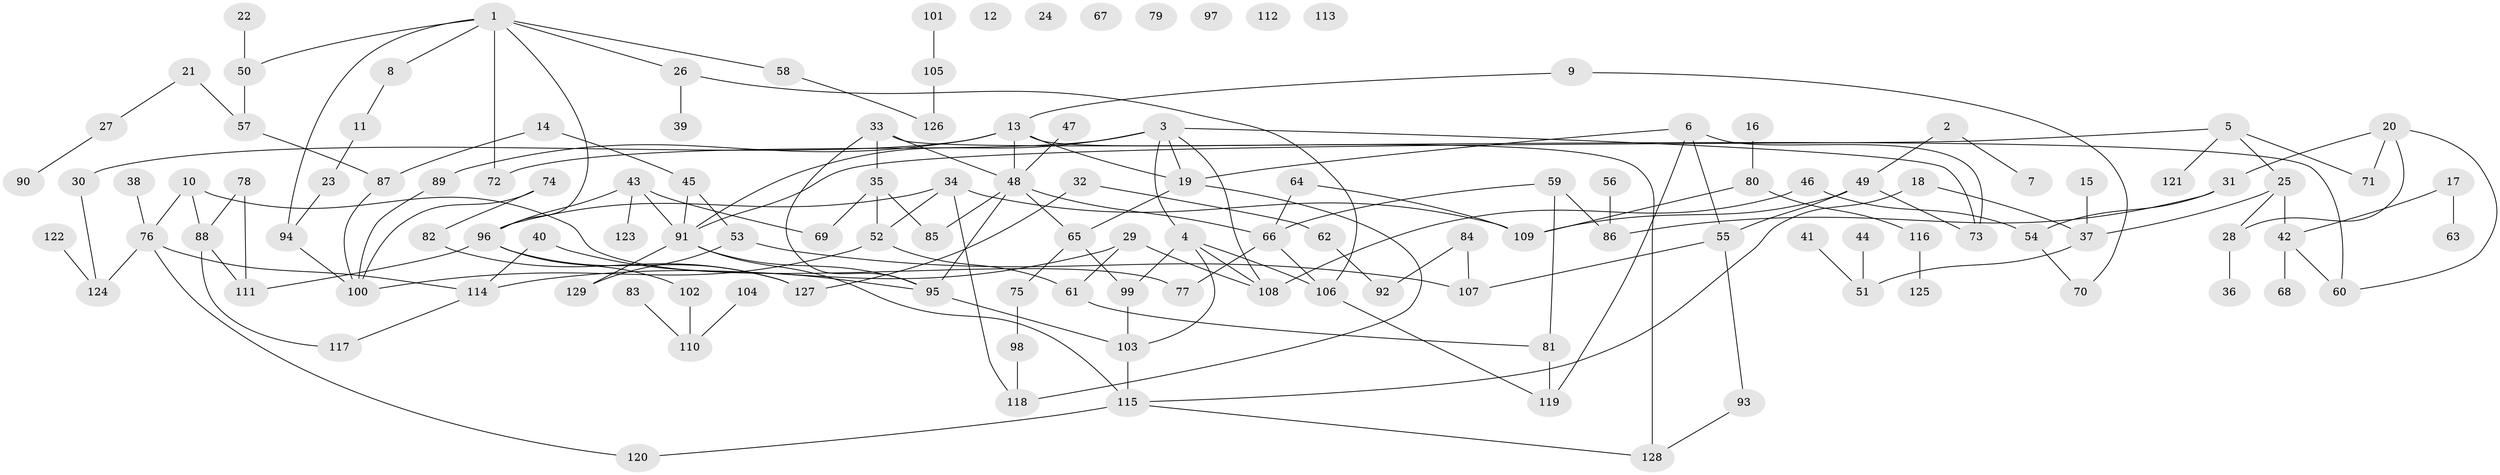 // coarse degree distribution, {7: 0.028169014084507043, 2: 0.3380281690140845, 11: 0.014084507042253521, 10: 0.014084507042253521, 4: 0.1267605633802817, 3: 0.23943661971830985, 6: 0.014084507042253521, 9: 0.014084507042253521, 8: 0.014084507042253521, 1: 0.15492957746478872, 12: 0.014084507042253521, 5: 0.028169014084507043}
// Generated by graph-tools (version 1.1) at 2025/48/03/04/25 22:48:24]
// undirected, 129 vertices, 170 edges
graph export_dot {
  node [color=gray90,style=filled];
  1;
  2;
  3;
  4;
  5;
  6;
  7;
  8;
  9;
  10;
  11;
  12;
  13;
  14;
  15;
  16;
  17;
  18;
  19;
  20;
  21;
  22;
  23;
  24;
  25;
  26;
  27;
  28;
  29;
  30;
  31;
  32;
  33;
  34;
  35;
  36;
  37;
  38;
  39;
  40;
  41;
  42;
  43;
  44;
  45;
  46;
  47;
  48;
  49;
  50;
  51;
  52;
  53;
  54;
  55;
  56;
  57;
  58;
  59;
  60;
  61;
  62;
  63;
  64;
  65;
  66;
  67;
  68;
  69;
  70;
  71;
  72;
  73;
  74;
  75;
  76;
  77;
  78;
  79;
  80;
  81;
  82;
  83;
  84;
  85;
  86;
  87;
  88;
  89;
  90;
  91;
  92;
  93;
  94;
  95;
  96;
  97;
  98;
  99;
  100;
  101;
  102;
  103;
  104;
  105;
  106;
  107;
  108;
  109;
  110;
  111;
  112;
  113;
  114;
  115;
  116;
  117;
  118;
  119;
  120;
  121;
  122;
  123;
  124;
  125;
  126;
  127;
  128;
  129;
  1 -- 8;
  1 -- 26;
  1 -- 50;
  1 -- 58;
  1 -- 72;
  1 -- 94;
  1 -- 96;
  2 -- 7;
  2 -- 49;
  3 -- 4;
  3 -- 19;
  3 -- 72;
  3 -- 73;
  3 -- 91;
  3 -- 108;
  4 -- 99;
  4 -- 103;
  4 -- 106;
  4 -- 108;
  5 -- 25;
  5 -- 71;
  5 -- 91;
  5 -- 121;
  6 -- 19;
  6 -- 55;
  6 -- 73;
  6 -- 119;
  8 -- 11;
  9 -- 13;
  9 -- 70;
  10 -- 76;
  10 -- 77;
  10 -- 88;
  11 -- 23;
  13 -- 19;
  13 -- 30;
  13 -- 48;
  13 -- 89;
  13 -- 128;
  14 -- 45;
  14 -- 87;
  15 -- 37;
  16 -- 80;
  17 -- 42;
  17 -- 63;
  18 -- 37;
  18 -- 115;
  19 -- 65;
  19 -- 118;
  20 -- 28;
  20 -- 31;
  20 -- 60;
  20 -- 71;
  21 -- 27;
  21 -- 57;
  22 -- 50;
  23 -- 94;
  25 -- 28;
  25 -- 37;
  25 -- 42;
  26 -- 39;
  26 -- 106;
  27 -- 90;
  28 -- 36;
  29 -- 61;
  29 -- 108;
  29 -- 114;
  30 -- 124;
  31 -- 54;
  31 -- 86;
  32 -- 62;
  32 -- 127;
  33 -- 35;
  33 -- 48;
  33 -- 60;
  33 -- 95;
  34 -- 52;
  34 -- 96;
  34 -- 109;
  34 -- 118;
  35 -- 52;
  35 -- 69;
  35 -- 85;
  37 -- 51;
  38 -- 76;
  40 -- 95;
  40 -- 114;
  41 -- 51;
  42 -- 60;
  42 -- 68;
  43 -- 69;
  43 -- 91;
  43 -- 96;
  43 -- 123;
  44 -- 51;
  45 -- 53;
  45 -- 91;
  46 -- 54;
  46 -- 108;
  47 -- 48;
  48 -- 65;
  48 -- 66;
  48 -- 85;
  48 -- 95;
  49 -- 55;
  49 -- 73;
  49 -- 109;
  50 -- 57;
  52 -- 61;
  52 -- 100;
  53 -- 107;
  53 -- 129;
  54 -- 70;
  55 -- 93;
  55 -- 107;
  56 -- 86;
  57 -- 87;
  58 -- 126;
  59 -- 66;
  59 -- 81;
  59 -- 86;
  61 -- 81;
  62 -- 92;
  64 -- 66;
  64 -- 109;
  65 -- 75;
  65 -- 99;
  66 -- 77;
  66 -- 106;
  74 -- 82;
  74 -- 100;
  75 -- 98;
  76 -- 114;
  76 -- 120;
  76 -- 124;
  78 -- 88;
  78 -- 111;
  80 -- 109;
  80 -- 116;
  81 -- 119;
  82 -- 127;
  83 -- 110;
  84 -- 92;
  84 -- 107;
  87 -- 100;
  88 -- 111;
  88 -- 117;
  89 -- 100;
  91 -- 95;
  91 -- 115;
  91 -- 129;
  93 -- 128;
  94 -- 100;
  95 -- 103;
  96 -- 102;
  96 -- 111;
  96 -- 127;
  98 -- 118;
  99 -- 103;
  101 -- 105;
  102 -- 110;
  103 -- 115;
  104 -- 110;
  105 -- 126;
  106 -- 119;
  114 -- 117;
  115 -- 120;
  115 -- 128;
  116 -- 125;
  122 -- 124;
}
